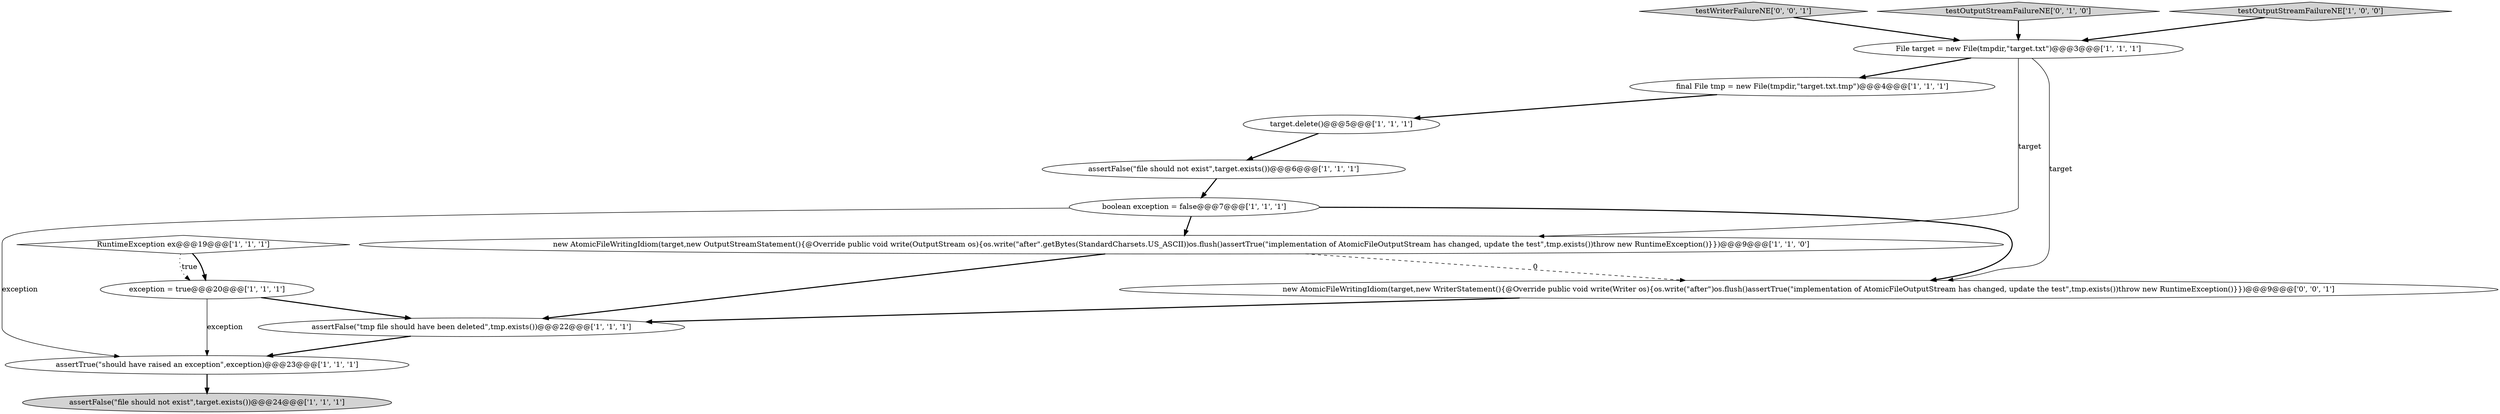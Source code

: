 digraph {
2 [style = filled, label = "boolean exception = false@@@7@@@['1', '1', '1']", fillcolor = white, shape = ellipse image = "AAA0AAABBB1BBB"];
8 [style = filled, label = "assertFalse(\"file should not exist\",target.exists())@@@24@@@['1', '1', '1']", fillcolor = lightgray, shape = ellipse image = "AAA0AAABBB1BBB"];
13 [style = filled, label = "new AtomicFileWritingIdiom(target,new WriterStatement(){@Override public void write(Writer os){os.write(\"after\")os.flush()assertTrue(\"implementation of AtomicFileOutputStream has changed, update the test\",tmp.exists())throw new RuntimeException()}})@@@9@@@['0', '0', '1']", fillcolor = white, shape = ellipse image = "AAA0AAABBB3BBB"];
6 [style = filled, label = "final File tmp = new File(tmpdir,\"target.txt.tmp\")@@@4@@@['1', '1', '1']", fillcolor = white, shape = ellipse image = "AAA0AAABBB1BBB"];
4 [style = filled, label = "RuntimeException ex@@@19@@@['1', '1', '1']", fillcolor = white, shape = diamond image = "AAA0AAABBB1BBB"];
3 [style = filled, label = "assertFalse(\"file should not exist\",target.exists())@@@6@@@['1', '1', '1']", fillcolor = white, shape = ellipse image = "AAA0AAABBB1BBB"];
14 [style = filled, label = "testWriterFailureNE['0', '0', '1']", fillcolor = lightgray, shape = diamond image = "AAA0AAABBB3BBB"];
0 [style = filled, label = "new AtomicFileWritingIdiom(target,new OutputStreamStatement(){@Override public void write(OutputStream os){os.write(\"after\".getBytes(StandardCharsets.US_ASCII))os.flush()assertTrue(\"implementation of AtomicFileOutputStream has changed, update the test\",tmp.exists())throw new RuntimeException()}})@@@9@@@['1', '1', '0']", fillcolor = white, shape = ellipse image = "AAA0AAABBB1BBB"];
7 [style = filled, label = "target.delete()@@@5@@@['1', '1', '1']", fillcolor = white, shape = ellipse image = "AAA0AAABBB1BBB"];
10 [style = filled, label = "assertFalse(\"tmp file should have been deleted\",tmp.exists())@@@22@@@['1', '1', '1']", fillcolor = white, shape = ellipse image = "AAA0AAABBB1BBB"];
11 [style = filled, label = "assertTrue(\"should have raised an exception\",exception)@@@23@@@['1', '1', '1']", fillcolor = white, shape = ellipse image = "AAA0AAABBB1BBB"];
5 [style = filled, label = "exception = true@@@20@@@['1', '1', '1']", fillcolor = white, shape = ellipse image = "AAA0AAABBB1BBB"];
9 [style = filled, label = "File target = new File(tmpdir,\"target.txt\")@@@3@@@['1', '1', '1']", fillcolor = white, shape = ellipse image = "AAA0AAABBB1BBB"];
12 [style = filled, label = "testOutputStreamFailureNE['0', '1', '0']", fillcolor = lightgray, shape = diamond image = "AAA0AAABBB2BBB"];
1 [style = filled, label = "testOutputStreamFailureNE['1', '0', '0']", fillcolor = lightgray, shape = diamond image = "AAA0AAABBB1BBB"];
1->9 [style = bold, label=""];
3->2 [style = bold, label=""];
2->11 [style = solid, label="exception"];
2->13 [style = bold, label=""];
4->5 [style = bold, label=""];
14->9 [style = bold, label=""];
10->11 [style = bold, label=""];
5->10 [style = bold, label=""];
5->11 [style = solid, label="exception"];
0->13 [style = dashed, label="0"];
9->6 [style = bold, label=""];
7->3 [style = bold, label=""];
0->10 [style = bold, label=""];
12->9 [style = bold, label=""];
9->13 [style = solid, label="target"];
11->8 [style = bold, label=""];
4->5 [style = dotted, label="true"];
2->0 [style = bold, label=""];
6->7 [style = bold, label=""];
13->10 [style = bold, label=""];
9->0 [style = solid, label="target"];
}
